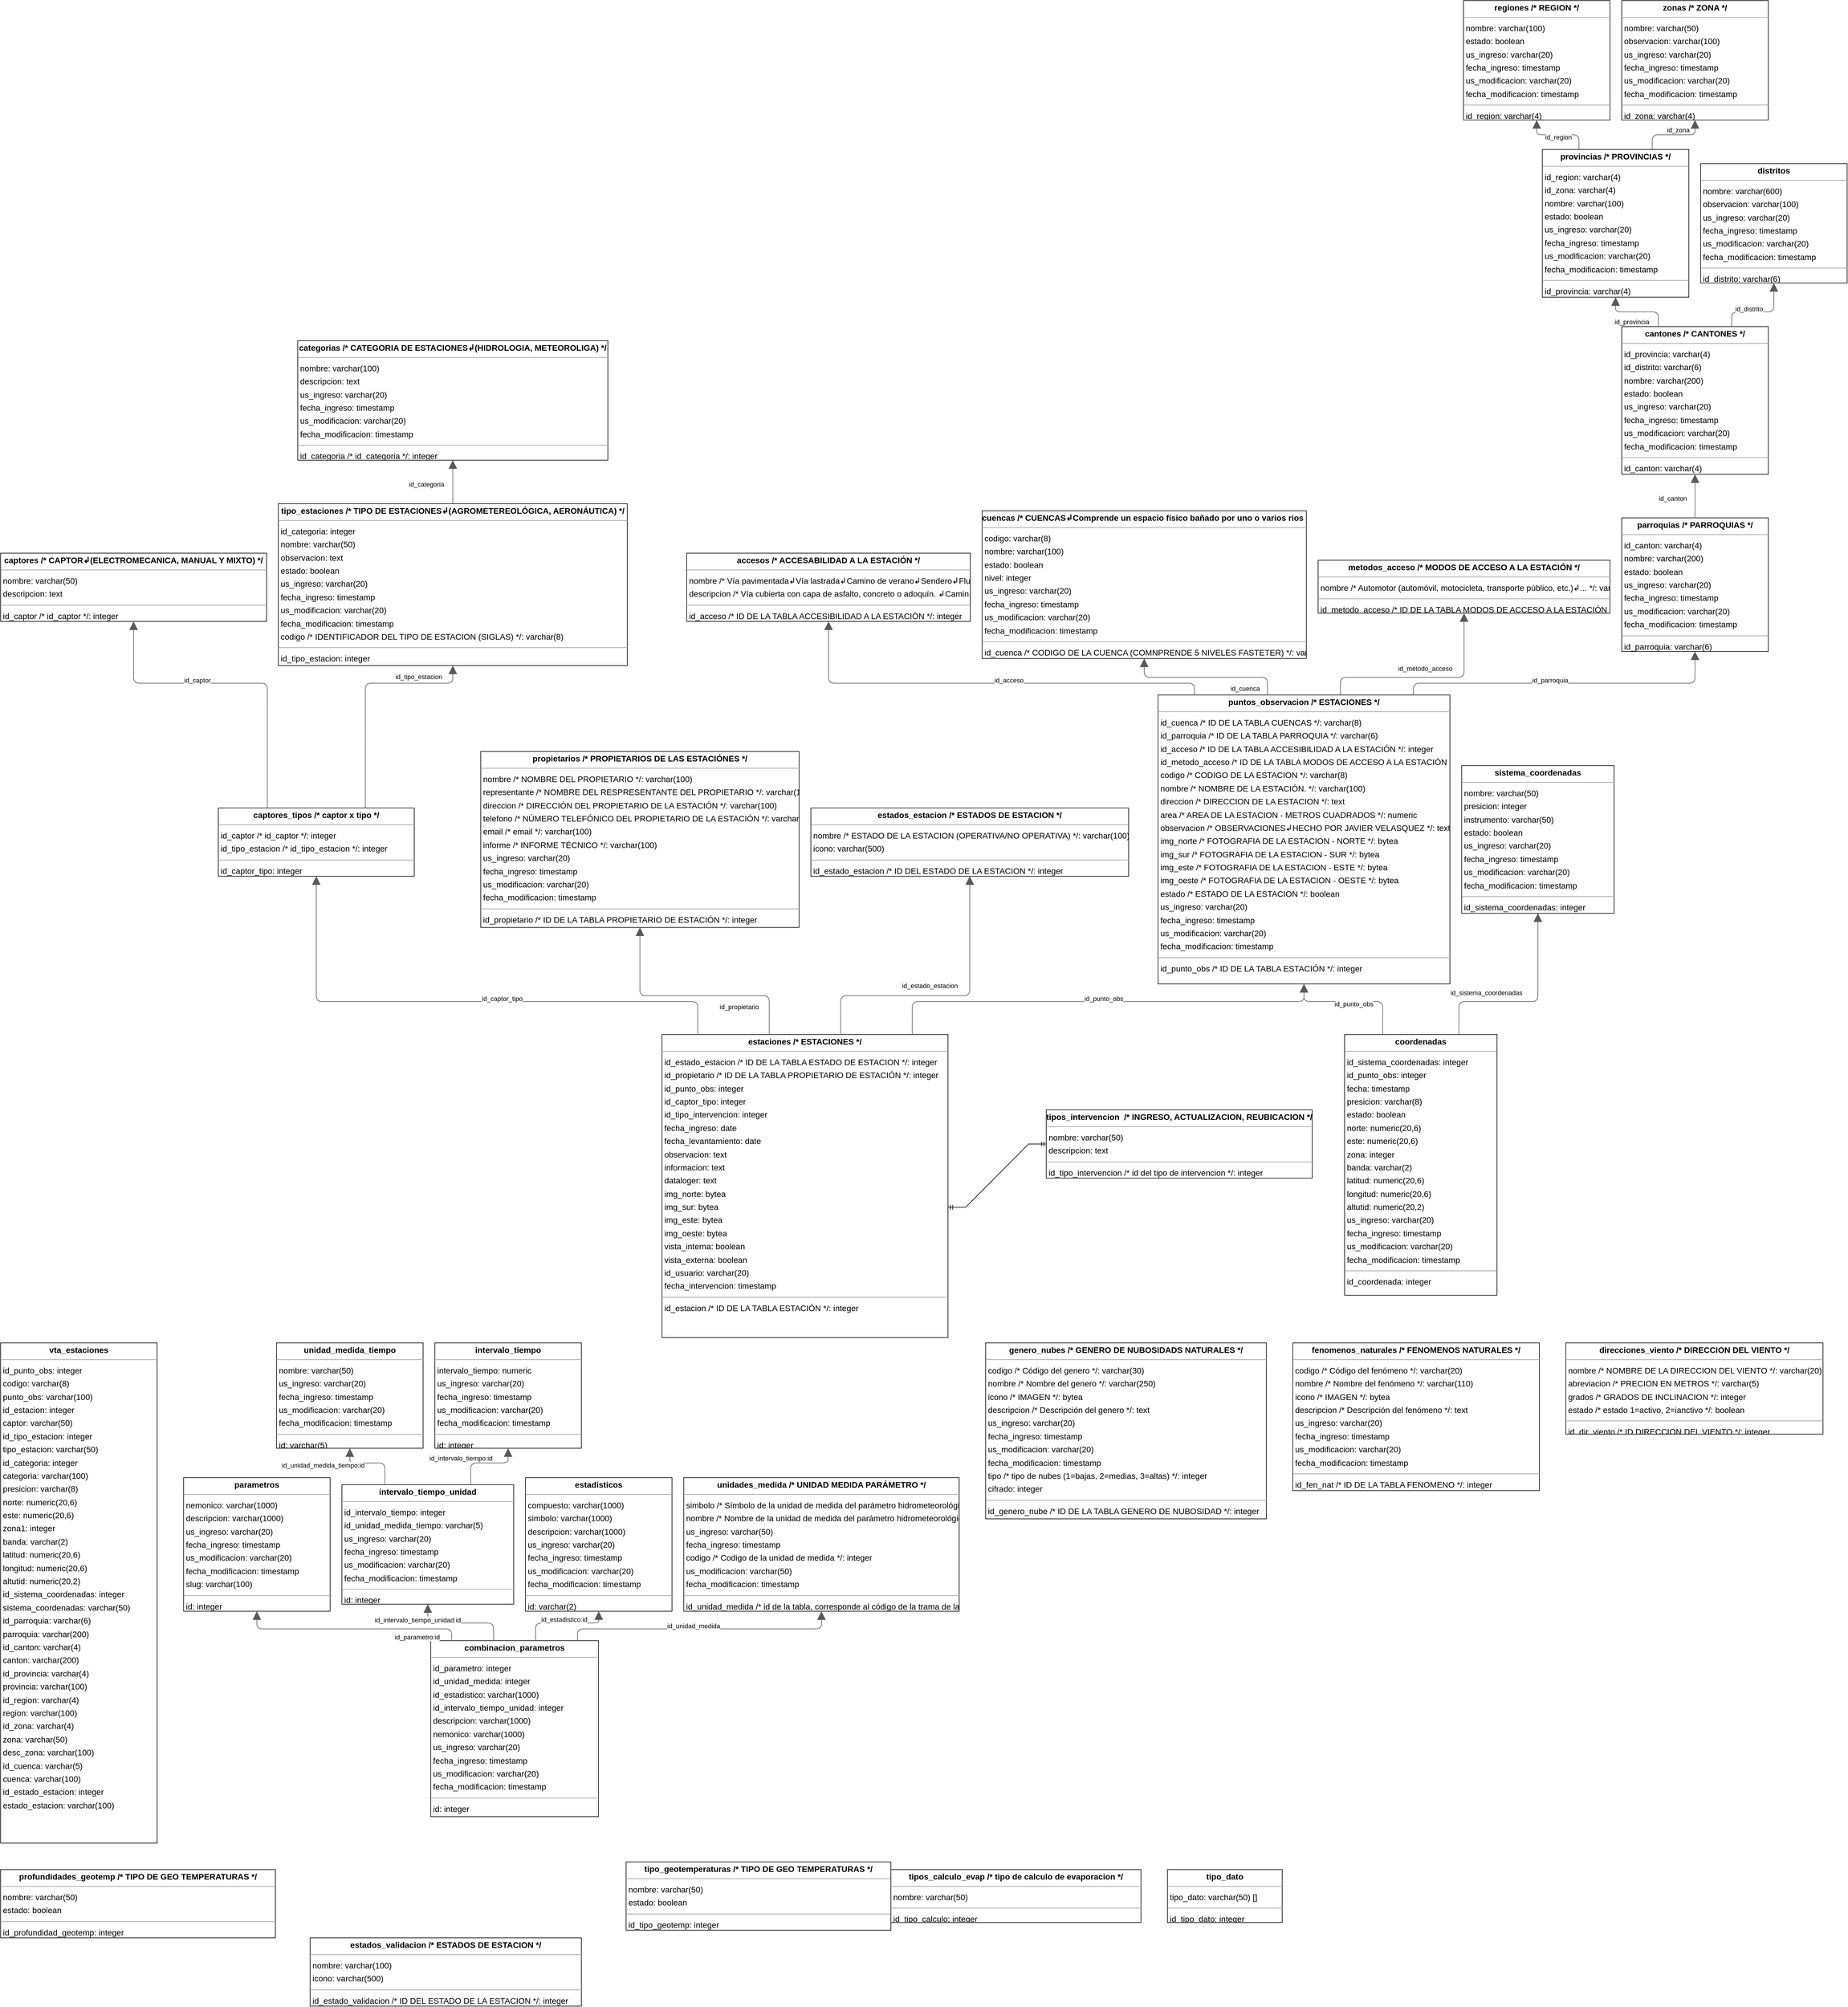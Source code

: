 <mxfile version="20.0.4" type="github">
  <diagram id="1TgqSIU560a6drtrYgLI" name="Page-1">
    <mxGraphModel dx="1953" dy="1746" grid="1" gridSize="10" guides="1" tooltips="1" connect="1" arrows="1" fold="1" page="0" pageScale="1" pageWidth="827" pageHeight="1169" background="none" math="0" shadow="0">
      <root>
        <mxCell id="0" />
        <mxCell id="1" parent="0" />
        <mxCell id="node34" value="&lt;p style=&quot;margin:0px;margin-top:4px;text-align:center;&quot;&gt;&lt;b&gt;accesos  /* ACCESABILIDAD A LA ESTACIÓN */&lt;/b&gt;&lt;/p&gt;&lt;hr size=&quot;1&quot;/&gt;&lt;p style=&quot;margin:0 0 0 4px;line-height:1.6;&quot;&gt; nombre  /* Vía pavimentada↲Vía lastrada↲Camino de verano↲Sendero↲Fluvial... */: varchar(100)&lt;br/&gt; descripcion  /* Vía cubierta con capa de asfalto, concreto o adoquín.  ↲Camin... */: varchar(500)&lt;/p&gt;&lt;hr size=&quot;1&quot;/&gt;&lt;p style=&quot;margin:0 0 0 4px;line-height:1.6;&quot;&gt; id_acceso  /* ID DE LA TABLA ACCESIBILIDAD A LA ESTACIÓN */: integer&lt;/p&gt;" style="verticalAlign=top;align=left;overflow=fill;fontSize=14;fontFamily=Helvetica;html=1;rounded=0;shadow=0;comic=0;labelBackgroundColor=none;strokeWidth=1;" parent="1" vertex="1">
          <mxGeometry x="869" y="514" width="482" height="116" as="geometry" />
        </mxCell>
        <mxCell id="node31" value="&lt;p style=&quot;margin:0px;margin-top:4px;text-align:center;&quot;&gt;&lt;b&gt;cantones  /* CANTONES */&lt;/b&gt;&lt;/p&gt;&lt;hr size=&quot;1&quot;/&gt;&lt;p style=&quot;margin:0 0 0 4px;line-height:1.6;&quot;&gt; id_provincia: varchar(4)&lt;br/&gt; id_distrito: varchar(6)&lt;br/&gt; nombre: varchar(200)&lt;br/&gt; estado: boolean&lt;br/&gt; us_ingreso: varchar(20)&lt;br/&gt; fecha_ingreso: timestamp&lt;br/&gt; us_modificacion: varchar(20)&lt;br/&gt; fecha_modificacion: timestamp&lt;/p&gt;&lt;hr size=&quot;1&quot;/&gt;&lt;p style=&quot;margin:0 0 0 4px;line-height:1.6;&quot;&gt; id_canton: varchar(4)&lt;/p&gt;" style="verticalAlign=top;align=left;overflow=fill;fontSize=14;fontFamily=Helvetica;html=1;rounded=0;shadow=0;comic=0;labelBackgroundColor=none;strokeWidth=1;" parent="1" vertex="1">
          <mxGeometry x="2458" y="129" width="249" height="251" as="geometry" />
        </mxCell>
        <mxCell id="node2" value="&lt;p style=&quot;margin:0px;margin-top:4px;text-align:center;&quot;&gt;&lt;b&gt;captores  /* CAPTOR↲(ELECTROMECANICA, MANUAL Y MIXTO) */&lt;/b&gt;&lt;/p&gt;&lt;hr size=&quot;1&quot;/&gt;&lt;p style=&quot;margin:0 0 0 4px;line-height:1.6;&quot;&gt; nombre: varchar(50)&lt;br/&gt; descripcion: text&lt;/p&gt;&lt;hr size=&quot;1&quot;/&gt;&lt;p style=&quot;margin:0 0 0 4px;line-height:1.6;&quot;&gt; id_captor  /* id_captor */: integer&lt;/p&gt;" style="verticalAlign=top;align=left;overflow=fill;fontSize=14;fontFamily=Helvetica;html=1;rounded=0;shadow=0;comic=0;labelBackgroundColor=none;strokeWidth=1;" parent="1" vertex="1">
          <mxGeometry x="-297" y="514" width="452" height="116" as="geometry" />
        </mxCell>
        <mxCell id="node12" value="&lt;p style=&quot;margin:0px;margin-top:4px;text-align:center;&quot;&gt;&lt;b&gt;captores_tipos  /* captor x tipo */&lt;/b&gt;&lt;/p&gt;&lt;hr size=&quot;1&quot;/&gt;&lt;p style=&quot;margin:0 0 0 4px;line-height:1.6;&quot;&gt; id_captor  /* id_captor */: integer&lt;br/&gt; id_tipo_estacion  /* id_tipo_estacion */: integer&lt;/p&gt;&lt;hr size=&quot;1&quot;/&gt;&lt;p style=&quot;margin:0 0 0 4px;line-height:1.6;&quot;&gt; id_captor_tipo: integer&lt;/p&gt;" style="verticalAlign=top;align=left;overflow=fill;fontSize=14;fontFamily=Helvetica;html=1;rounded=0;shadow=0;comic=0;labelBackgroundColor=none;strokeWidth=1;" parent="1" vertex="1">
          <mxGeometry x="73" y="947" width="333" height="116" as="geometry" />
        </mxCell>
        <mxCell id="node9" value="&lt;p style=&quot;margin:0px;margin-top:4px;text-align:center;&quot;&gt;&lt;b&gt;categorias  /* CATEGORIA DE ESTACIONES↲(HIDROLOGIA, METEOROLIGA) */&lt;/b&gt;&lt;/p&gt;&lt;hr size=&quot;1&quot;/&gt;&lt;p style=&quot;margin:0 0 0 4px;line-height:1.6;&quot;&gt; nombre: varchar(100)&lt;br/&gt; descripcion: text&lt;br/&gt; us_ingreso: varchar(20)&lt;br/&gt; fecha_ingreso: timestamp&lt;br/&gt; us_modificacion: varchar(20)&lt;br/&gt; fecha_modificacion: timestamp&lt;/p&gt;&lt;hr size=&quot;1&quot;/&gt;&lt;p style=&quot;margin:0 0 0 4px;line-height:1.6;&quot;&gt; id_categoria  /* id_categoria */: integer&lt;/p&gt;" style="verticalAlign=top;align=left;overflow=fill;fontSize=14;fontFamily=Helvetica;html=1;rounded=0;shadow=0;comic=0;labelBackgroundColor=none;strokeWidth=1;" parent="1" vertex="1">
          <mxGeometry x="208" y="153" width="527" height="203" as="geometry" />
        </mxCell>
        <mxCell id="node6" value="&lt;p style=&quot;margin:0px;margin-top:4px;text-align:center;&quot;&gt;&lt;b&gt;combinacion_parametros&lt;/b&gt;&lt;/p&gt;&lt;hr size=&quot;1&quot;/&gt;&lt;p style=&quot;margin:0 0 0 4px;line-height:1.6;&quot;&gt; id_parametro: integer&lt;br/&gt; id_unidad_medida: integer&lt;br/&gt; id_estadistico: varchar(1000)&lt;br/&gt; id_intervalo_tiempo_unidad: integer&lt;br/&gt; descripcion: varchar(1000)&lt;br/&gt; nemonico: varchar(1000)&lt;br/&gt; us_ingreso: varchar(20)&lt;br/&gt; fecha_ingreso: timestamp&lt;br/&gt; us_modificacion: varchar(20)&lt;br/&gt; fecha_modificacion: timestamp&lt;/p&gt;&lt;hr size=&quot;1&quot;/&gt;&lt;p style=&quot;margin:0 0 0 4px;line-height:1.6;&quot;&gt; id: integer&lt;/p&gt;" style="verticalAlign=top;align=left;overflow=fill;fontSize=14;fontFamily=Helvetica;html=1;rounded=0;shadow=0;comic=0;labelBackgroundColor=none;strokeWidth=1;" parent="1" vertex="1">
          <mxGeometry x="434" y="2362" width="285" height="299" as="geometry" />
        </mxCell>
        <mxCell id="node23" value="&lt;p style=&quot;margin:0px;margin-top:4px;text-align:center;&quot;&gt;&lt;b&gt;coordenadas&lt;/b&gt;&lt;/p&gt;&lt;hr size=&quot;1&quot;/&gt;&lt;p style=&quot;margin:0 0 0 4px;line-height:1.6;&quot;&gt; id_sistema_coordenadas: integer&lt;br/&gt; id_punto_obs: integer&lt;br/&gt; fecha: timestamp&lt;br/&gt; presicion: varchar(8)&lt;br/&gt; estado: boolean&lt;br/&gt; norte: numeric(20,6)&lt;br/&gt; este: numeric(20,6)&lt;br/&gt; zona: integer&lt;br/&gt; banda: varchar(2)&lt;br/&gt; latitud: numeric(20,6)&lt;br/&gt; longitud: numeric(20,6)&lt;br/&gt; altutid: numeric(20,2)&lt;br/&gt; us_ingreso: varchar(20)&lt;br/&gt; fecha_ingreso: timestamp&lt;br/&gt; us_modificacion: varchar(20)&lt;br/&gt; fecha_modificacion: timestamp&lt;/p&gt;&lt;hr size=&quot;1&quot;/&gt;&lt;p style=&quot;margin:0 0 0 4px;line-height:1.6;&quot;&gt; id_coordenada: integer&lt;/p&gt;" style="verticalAlign=top;align=left;overflow=fill;fontSize=14;fontFamily=Helvetica;html=1;rounded=0;shadow=0;comic=0;labelBackgroundColor=none;strokeWidth=1;" parent="1" vertex="1">
          <mxGeometry x="1987" y="1332" width="259" height="443" as="geometry" />
        </mxCell>
        <mxCell id="node11" value="&lt;p style=&quot;margin:0px;margin-top:4px;text-align:center;&quot;&gt;&lt;b&gt;cuencas  /* CUENCAS↲Comprende un espacio físico bañado por uno o varios rios */&lt;/b&gt;&lt;/p&gt;&lt;hr size=&quot;1&quot;/&gt;&lt;p style=&quot;margin:0 0 0 4px;line-height:1.6;&quot;&gt; codigo: varchar(8)&lt;br/&gt; nombre: varchar(100)&lt;br/&gt; estado: boolean&lt;br/&gt; nivel: integer&lt;br/&gt; us_ingreso: varchar(20)&lt;br/&gt; fecha_ingreso: timestamp&lt;br/&gt; us_modificacion: varchar(20)&lt;br/&gt; fecha_modificacion: timestamp&lt;/p&gt;&lt;hr size=&quot;1&quot;/&gt;&lt;p style=&quot;margin:0 0 0 4px;line-height:1.6;&quot;&gt; id_cuenca  /* CODIGO DE LA CUENCA (COMNPRENDE 5 NIVELES FASTETER) */: varchar(5)&lt;/p&gt;" style="verticalAlign=top;align=left;overflow=fill;fontSize=14;fontFamily=Helvetica;html=1;rounded=0;shadow=0;comic=0;labelBackgroundColor=none;strokeWidth=1;" parent="1" vertex="1">
          <mxGeometry x="1371" y="442" width="551" height="251" as="geometry" />
        </mxCell>
        <mxCell id="node7" value="&lt;p style=&quot;margin:0px;margin-top:4px;text-align:center;&quot;&gt;&lt;b&gt;direcciones_viento  /* DIRECCION DEL VIENTO */&lt;/b&gt;&lt;/p&gt;&lt;hr size=&quot;1&quot;/&gt;&lt;p style=&quot;margin:0 0 0 4px;line-height:1.6;&quot;&gt; nombre  /* NOMBRE DE LA DIRECCION DEL VIENTO */: varchar(20)&lt;br/&gt; abreviacion  /* PRECION EN METROS */: varchar(5)&lt;br/&gt; grados  /* GRADOS DE INCLINACION */: integer&lt;br/&gt; estado  /* estado 1=activo, 2=ianctivo */: boolean&lt;/p&gt;&lt;hr size=&quot;1&quot;/&gt;&lt;p style=&quot;margin:0 0 0 4px;line-height:1.6;&quot;&gt; id_dir_viento  /* ID DIRECCION DEL VIENTO */: integer&lt;/p&gt;" style="verticalAlign=top;align=left;overflow=fill;fontSize=14;fontFamily=Helvetica;html=1;rounded=0;shadow=0;comic=0;labelBackgroundColor=none;strokeWidth=1;" parent="1" vertex="1">
          <mxGeometry x="2363" y="1856" width="437" height="155" as="geometry" />
        </mxCell>
        <mxCell id="node16" value="&lt;p style=&quot;margin:0px;margin-top:4px;text-align:center;&quot;&gt;&lt;b&gt;distritos&lt;/b&gt;&lt;/p&gt;&lt;hr size=&quot;1&quot;/&gt;&lt;p style=&quot;margin:0 0 0 4px;line-height:1.6;&quot;&gt; nombre: varchar(600)&lt;br/&gt; observacion: varchar(100)&lt;br/&gt; us_ingreso: varchar(20)&lt;br/&gt; fecha_ingreso: timestamp&lt;br/&gt; us_modificacion: varchar(20)&lt;br/&gt; fecha_modificacion: timestamp&lt;/p&gt;&lt;hr size=&quot;1&quot;/&gt;&lt;p style=&quot;margin:0 0 0 4px;line-height:1.6;&quot;&gt; id_distrito: varchar(6)&lt;/p&gt;" style="verticalAlign=top;align=left;overflow=fill;fontSize=14;fontFamily=Helvetica;html=1;rounded=0;shadow=0;comic=0;labelBackgroundColor=none;strokeWidth=1;" parent="1" vertex="1">
          <mxGeometry x="2592" y="-148" width="249" height="203" as="geometry" />
        </mxCell>
        <mxCell id="node5" value="&lt;p style=&quot;margin:0px;margin-top:4px;text-align:center;&quot;&gt;&lt;b&gt;estaciones  /* ESTACIONES */&lt;/b&gt;&lt;/p&gt;&lt;hr size=&quot;1&quot;&gt;&lt;p style=&quot;margin:0 0 0 4px;line-height:1.6;&quot;&gt; id_estado_estacion  /* ID DE LA TABLA ESTADO DE ESTACION */: integer&lt;br&gt; id_propietario  /* ID DE LA TABLA PROPIETARIO DE ESTACIÓN */: integer&lt;br&gt; id_punto_obs: integer&lt;br&gt; id_captor_tipo: integer&lt;/p&gt;&lt;p style=&quot;margin:0 0 0 4px;line-height:1.6;&quot;&gt;id_tipo_intervencion: integer&lt;br&gt; fecha_ingreso: date&lt;br&gt; fecha_levantamiento: date&lt;br&gt; observacion: text&lt;br&gt; informacion: text&lt;br&gt; dataloger: text&lt;br&gt; img_norte: bytea&lt;br&gt; img_sur: bytea&lt;br&gt; img_este: bytea&lt;br&gt; img_oeste: bytea&lt;br&gt; vista_interna: boolean&lt;br&gt; vista_externa: boolean&lt;br&gt; id_usuario: varchar(20)&lt;br&gt; fecha_intervencion: timestamp&lt;br&gt;&lt;/p&gt;&lt;hr size=&quot;1&quot;&gt;&lt;p style=&quot;margin:0 0 0 4px;line-height:1.6;&quot;&gt; id_estacion  /* ID DE LA TABLA ESTACIÓN */: integer&lt;/p&gt;" style="verticalAlign=top;align=left;overflow=fill;fontSize=14;fontFamily=Helvetica;html=1;rounded=0;shadow=0;comic=0;labelBackgroundColor=none;strokeWidth=1;" parent="1" vertex="1">
          <mxGeometry x="827" y="1332" width="486" height="515" as="geometry" />
        </mxCell>
        <mxCell id="node22" value="&lt;p style=&quot;margin:0px;margin-top:4px;text-align:center;&quot;&gt;&lt;b&gt;estadisticos&lt;/b&gt;&lt;/p&gt;&lt;hr size=&quot;1&quot;/&gt;&lt;p style=&quot;margin:0 0 0 4px;line-height:1.6;&quot;&gt; compuesto: varchar(1000)&lt;br/&gt; simbolo: varchar(1000)&lt;br/&gt; descripcion: varchar(1000)&lt;br/&gt; us_ingreso: varchar(20)&lt;br/&gt; fecha_ingreso: timestamp&lt;br/&gt; us_modificacion: varchar(20)&lt;br/&gt; fecha_modificacion: timestamp&lt;/p&gt;&lt;hr size=&quot;1&quot;/&gt;&lt;p style=&quot;margin:0 0 0 4px;line-height:1.6;&quot;&gt; id: varchar(2)&lt;/p&gt;" style="verticalAlign=top;align=left;overflow=fill;fontSize=14;fontFamily=Helvetica;html=1;rounded=0;shadow=0;comic=0;labelBackgroundColor=none;strokeWidth=1;" parent="1" vertex="1">
          <mxGeometry x="595" y="2085" width="249" height="227" as="geometry" />
        </mxCell>
        <mxCell id="node19" value="&lt;p style=&quot;margin:0px;margin-top:4px;text-align:center;&quot;&gt;&lt;b&gt;estados_estacion  /* ESTADOS DE ESTACION */&lt;/b&gt;&lt;/p&gt;&lt;hr size=&quot;1&quot;/&gt;&lt;p style=&quot;margin:0 0 0 4px;line-height:1.6;&quot;&gt; nombre  /* ESTADO DE LA ESTACION (OPERATIVA/NO OPERATIVA) */: varchar(100)&lt;br/&gt; icono: varchar(500)&lt;/p&gt;&lt;hr size=&quot;1&quot;/&gt;&lt;p style=&quot;margin:0 0 0 4px;line-height:1.6;&quot;&gt; id_estado_estacion  /* ID DEL ESTADO DE LA ESTACION */: integer&lt;/p&gt;" style="verticalAlign=top;align=left;overflow=fill;fontSize=14;fontFamily=Helvetica;html=1;rounded=0;shadow=0;comic=0;labelBackgroundColor=none;strokeWidth=1;" parent="1" vertex="1">
          <mxGeometry x="1080" y="947" width="540" height="116" as="geometry" />
        </mxCell>
        <mxCell id="node8" value="&lt;p style=&quot;margin:0px;margin-top:4px;text-align:center;&quot;&gt;&lt;b&gt;estados_validacion  /* ESTADOS DE ESTACION */&lt;/b&gt;&lt;/p&gt;&lt;hr size=&quot;1&quot;/&gt;&lt;p style=&quot;margin:0 0 0 4px;line-height:1.6;&quot;&gt; nombre: varchar(100)&lt;br/&gt; icono: varchar(500)&lt;/p&gt;&lt;hr size=&quot;1&quot;/&gt;&lt;p style=&quot;margin:0 0 0 4px;line-height:1.6;&quot;&gt; id_estado_validacion  /* ID DEL ESTADO DE LA ESTACION */: integer&lt;/p&gt;" style="verticalAlign=top;align=left;overflow=fill;fontSize=14;fontFamily=Helvetica;html=1;rounded=0;shadow=0;comic=0;labelBackgroundColor=none;strokeWidth=1;" parent="1" vertex="1">
          <mxGeometry x="229" y="2867" width="461" height="116" as="geometry" />
        </mxCell>
        <mxCell id="node29" value="&lt;p style=&quot;margin:0px;margin-top:4px;text-align:center;&quot;&gt;&lt;b&gt;fenomenos_naturales  /* FENOMENOS NATURALES */&lt;/b&gt;&lt;/p&gt;&lt;hr size=&quot;1&quot;/&gt;&lt;p style=&quot;margin:0 0 0 4px;line-height:1.6;&quot;&gt; codigo  /* Código del fenómeno */: varchar(20)&lt;br/&gt; nombre  /* Nombre del fenómeno */: varchar(110)&lt;br/&gt; icono  /* IMAGEN */: bytea&lt;br/&gt; descripcion  /* Descripción del fenómeno */: text&lt;br/&gt; us_ingreso: varchar(20)&lt;br/&gt; fecha_ingreso: timestamp&lt;br/&gt; us_modificacion: varchar(20)&lt;br/&gt; fecha_modificacion: timestamp&lt;/p&gt;&lt;hr size=&quot;1&quot;/&gt;&lt;p style=&quot;margin:0 0 0 4px;line-height:1.6;&quot;&gt; id_fen_nat  /* ID DE LA TABLA FENOMENO */: integer&lt;/p&gt;" style="verticalAlign=top;align=left;overflow=fill;fontSize=14;fontFamily=Helvetica;html=1;rounded=0;shadow=0;comic=0;labelBackgroundColor=none;strokeWidth=1;" parent="1" vertex="1">
          <mxGeometry x="1899" y="1856" width="419" height="251" as="geometry" />
        </mxCell>
        <mxCell id="node17" value="&lt;p style=&quot;margin:0px;margin-top:4px;text-align:center;&quot;&gt;&lt;b&gt;genero_nubes  /* GENERO DE NUBOSIDADS NATURALES */&lt;/b&gt;&lt;/p&gt;&lt;hr size=&quot;1&quot;/&gt;&lt;p style=&quot;margin:0 0 0 4px;line-height:1.6;&quot;&gt; codigo  /* Código del genero */: varchar(30)&lt;br/&gt; nombre  /* Nombre del genero */: varchar(250)&lt;br/&gt; icono  /* IMAGEN */: bytea&lt;br/&gt; descripcion  /* Descripción del genero */: text&lt;br/&gt; us_ingreso: varchar(20)&lt;br/&gt; fecha_ingreso: timestamp&lt;br/&gt; us_modificacion: varchar(20)&lt;br/&gt; fecha_modificacion: timestamp&lt;br/&gt; tipo  /* tipo de nubes (1=bajas, 2=medias, 3=altas) */: integer&lt;br/&gt; cifrado: integer&lt;/p&gt;&lt;hr size=&quot;1&quot;/&gt;&lt;p style=&quot;margin:0 0 0 4px;line-height:1.6;&quot;&gt; id_genero_nube  /* ID DE LA TABLA GENERO DE NUBOSIDAD */: integer&lt;/p&gt;" style="verticalAlign=top;align=left;overflow=fill;fontSize=14;fontFamily=Helvetica;html=1;rounded=0;shadow=0;comic=0;labelBackgroundColor=none;strokeWidth=1;" parent="1" vertex="1">
          <mxGeometry x="1377" y="1856" width="477" height="299" as="geometry" />
        </mxCell>
        <mxCell id="node13" value="&lt;p style=&quot;margin:0px;margin-top:4px;text-align:center;&quot;&gt;&lt;b&gt;intervalo_tiempo&lt;/b&gt;&lt;/p&gt;&lt;hr size=&quot;1&quot;/&gt;&lt;p style=&quot;margin:0 0 0 4px;line-height:1.6;&quot;&gt; intervalo_tiempo: numeric&lt;br/&gt; us_ingreso: varchar(20)&lt;br/&gt; fecha_ingreso: timestamp&lt;br/&gt; us_modificacion: varchar(20)&lt;br/&gt; fecha_modificacion: timestamp&lt;/p&gt;&lt;hr size=&quot;1&quot;/&gt;&lt;p style=&quot;margin:0 0 0 4px;line-height:1.6;&quot;&gt; id: integer&lt;/p&gt;" style="verticalAlign=top;align=left;overflow=fill;fontSize=14;fontFamily=Helvetica;html=1;rounded=0;shadow=0;comic=0;labelBackgroundColor=none;strokeWidth=1;" parent="1" vertex="1">
          <mxGeometry x="441" y="1856" width="249" height="179" as="geometry" />
        </mxCell>
        <mxCell id="node18" value="&lt;p style=&quot;margin:0px;margin-top:4px;text-align:center;&quot;&gt;&lt;b&gt;intervalo_tiempo_unidad&lt;/b&gt;&lt;/p&gt;&lt;hr size=&quot;1&quot;/&gt;&lt;p style=&quot;margin:0 0 0 4px;line-height:1.6;&quot;&gt; id_intervalo_tiempo: integer&lt;br/&gt; id_unidad_medida_tiempo: varchar(5)&lt;br/&gt; us_ingreso: varchar(20)&lt;br/&gt; fecha_ingreso: timestamp&lt;br/&gt; us_modificacion: varchar(20)&lt;br/&gt; fecha_modificacion: timestamp&lt;/p&gt;&lt;hr size=&quot;1&quot;/&gt;&lt;p style=&quot;margin:0 0 0 4px;line-height:1.6;&quot;&gt; id: integer&lt;/p&gt;" style="verticalAlign=top;align=left;overflow=fill;fontSize=14;fontFamily=Helvetica;html=1;rounded=0;shadow=0;comic=0;labelBackgroundColor=none;strokeWidth=1;" parent="1" vertex="1">
          <mxGeometry x="283" y="2097" width="292" height="203" as="geometry" />
        </mxCell>
        <mxCell id="node10" value="&lt;p style=&quot;margin:0px;margin-top:4px;text-align:center;&quot;&gt;&lt;b&gt;metodos_acceso  /* MODOS DE ACCESO A LA ESTACIÓN */&lt;/b&gt;&lt;/p&gt;&lt;hr size=&quot;1&quot;/&gt;&lt;p style=&quot;margin:0 0 0 4px;line-height:1.6;&quot;&gt; nombre  /* Automotor (automóvil, motocicleta, transporte público, etc.)↲... */: varchar(500)&lt;/p&gt;&lt;hr size=&quot;1&quot;/&gt;&lt;p style=&quot;margin:0 0 0 4px;line-height:1.6;&quot;&gt; id_metodo_acceso  /* ID DE LA TABLA MODOS DE ACCESO A LA ESTACIÓN */: integer&lt;/p&gt;" style="verticalAlign=top;align=left;overflow=fill;fontSize=14;fontFamily=Helvetica;html=1;rounded=0;shadow=0;comic=0;labelBackgroundColor=none;strokeWidth=1;" parent="1" vertex="1">
          <mxGeometry x="1942" y="526" width="496" height="90" as="geometry" />
        </mxCell>
        <mxCell id="node4" value="&lt;p style=&quot;margin:0px;margin-top:4px;text-align:center;&quot;&gt;&lt;b&gt;parametros&lt;/b&gt;&lt;/p&gt;&lt;hr size=&quot;1&quot;/&gt;&lt;p style=&quot;margin:0 0 0 4px;line-height:1.6;&quot;&gt; nemonico: varchar(1000)&lt;br/&gt; descripcion: varchar(1000)&lt;br/&gt; us_ingreso: varchar(20)&lt;br/&gt; fecha_ingreso: timestamp&lt;br/&gt; us_modificacion: varchar(20)&lt;br/&gt; fecha_modificacion: timestamp&lt;br/&gt; slug: varchar(100)&lt;/p&gt;&lt;hr size=&quot;1&quot;/&gt;&lt;p style=&quot;margin:0 0 0 4px;line-height:1.6;&quot;&gt; id: integer&lt;/p&gt;" style="verticalAlign=top;align=left;overflow=fill;fontSize=14;fontFamily=Helvetica;html=1;rounded=0;shadow=0;comic=0;labelBackgroundColor=none;strokeWidth=1;" parent="1" vertex="1">
          <mxGeometry x="14" y="2085" width="249" height="227" as="geometry" />
        </mxCell>
        <mxCell id="node32" value="&lt;p style=&quot;margin:0px;margin-top:4px;text-align:center;&quot;&gt;&lt;b&gt;parroquias  /* PARROQUIAS */&lt;/b&gt;&lt;/p&gt;&lt;hr size=&quot;1&quot;/&gt;&lt;p style=&quot;margin:0 0 0 4px;line-height:1.6;&quot;&gt; id_canton: varchar(4)&lt;br/&gt; nombre: varchar(200)&lt;br/&gt; estado: boolean&lt;br/&gt; us_ingreso: varchar(20)&lt;br/&gt; fecha_ingreso: timestamp&lt;br/&gt; us_modificacion: varchar(20)&lt;br/&gt; fecha_modificacion: timestamp&lt;/p&gt;&lt;hr size=&quot;1&quot;/&gt;&lt;p style=&quot;margin:0 0 0 4px;line-height:1.6;&quot;&gt; id_parroquia: varchar(6)&lt;/p&gt;" style="verticalAlign=top;align=left;overflow=fill;fontSize=14;fontFamily=Helvetica;html=1;rounded=0;shadow=0;comic=0;labelBackgroundColor=none;strokeWidth=1;" parent="1" vertex="1">
          <mxGeometry x="2458" y="454" width="249" height="227" as="geometry" />
        </mxCell>
        <mxCell id="node30" value="&lt;p style=&quot;margin:0px;margin-top:4px;text-align:center;&quot;&gt;&lt;b&gt;profundidades_geotemp  /* TIPO DE GEO TEMPERATURAS */&lt;/b&gt;&lt;/p&gt;&lt;hr size=&quot;1&quot;/&gt;&lt;p style=&quot;margin:0 0 0 4px;line-height:1.6;&quot;&gt; nombre: varchar(50)&lt;br/&gt; estado: boolean&lt;/p&gt;&lt;hr size=&quot;1&quot;/&gt;&lt;p style=&quot;margin:0 0 0 4px;line-height:1.6;&quot;&gt; id_profundidad_geotemp: integer&lt;/p&gt;" style="verticalAlign=top;align=left;overflow=fill;fontSize=14;fontFamily=Helvetica;html=1;rounded=0;shadow=0;comic=0;labelBackgroundColor=none;strokeWidth=1;" parent="1" vertex="1">
          <mxGeometry x="-297" y="2751" width="467" height="116" as="geometry" />
        </mxCell>
        <mxCell id="node28" value="&lt;p style=&quot;margin:0px;margin-top:4px;text-align:center;&quot;&gt;&lt;b&gt;propietarios  /* PROPIETARIOS DE LAS ESTACIÓNES */&lt;/b&gt;&lt;/p&gt;&lt;hr size=&quot;1&quot;/&gt;&lt;p style=&quot;margin:0 0 0 4px;line-height:1.6;&quot;&gt; nombre  /* NOMBRE DEL PROPIETARIO */: varchar(100)&lt;br/&gt; representante  /* NOMBRE DEL RESPRESENTANTE DEL PROPIETARIO */: varchar(100)&lt;br/&gt; direccion  /* DIRECCIÓN DEL PROPIETARIO DE LA ESTACIÓN */: varchar(100)&lt;br/&gt; telefono  /* NÚMERO TELEFÓNICO DEL PROPIETARIO DE LA ESTACIÓN */: varchar(100)&lt;br/&gt; email  /* email */: varchar(100)&lt;br/&gt; informe  /* INFORME TÉCNICO */: varchar(100)&lt;br/&gt; us_ingreso: varchar(20)&lt;br/&gt; fecha_ingreso: timestamp&lt;br/&gt; us_modificacion: varchar(20)&lt;br/&gt; fecha_modificacion: timestamp&lt;/p&gt;&lt;hr size=&quot;1&quot;/&gt;&lt;p style=&quot;margin:0 0 0 4px;line-height:1.6;&quot;&gt; id_propietario  /* ID DE LA TABLA PROPIETARIO DE ESTACIÓN */: integer&lt;/p&gt;" style="verticalAlign=top;align=left;overflow=fill;fontSize=14;fontFamily=Helvetica;html=1;rounded=0;shadow=0;comic=0;labelBackgroundColor=none;strokeWidth=1;" parent="1" vertex="1">
          <mxGeometry x="519" y="851" width="541" height="299" as="geometry" />
        </mxCell>
        <mxCell id="node15" value="&lt;p style=&quot;margin:0px;margin-top:4px;text-align:center;&quot;&gt;&lt;b&gt;provincias  /* PROVINCIAS */&lt;/b&gt;&lt;/p&gt;&lt;hr size=&quot;1&quot;/&gt;&lt;p style=&quot;margin:0 0 0 4px;line-height:1.6;&quot;&gt; id_region: varchar(4)&lt;br/&gt; id_zona: varchar(4)&lt;br/&gt; nombre: varchar(100)&lt;br/&gt; estado: boolean&lt;br/&gt; us_ingreso: varchar(20)&lt;br/&gt; fecha_ingreso: timestamp&lt;br/&gt; us_modificacion: varchar(20)&lt;br/&gt; fecha_modificacion: timestamp&lt;/p&gt;&lt;hr size=&quot;1&quot;/&gt;&lt;p style=&quot;margin:0 0 0 4px;line-height:1.6;&quot;&gt; id_provincia: varchar(4)&lt;/p&gt;" style="verticalAlign=top;align=left;overflow=fill;fontSize=14;fontFamily=Helvetica;html=1;rounded=0;shadow=0;comic=0;labelBackgroundColor=none;strokeWidth=1;" parent="1" vertex="1">
          <mxGeometry x="2323" y="-172" width="249" height="251" as="geometry" />
        </mxCell>
        <mxCell id="node25" value="&lt;p style=&quot;margin:0px;margin-top:4px;text-align:center;&quot;&gt;&lt;b&gt;puntos_observacion  /* ESTACIONES */&lt;/b&gt;&lt;/p&gt;&lt;hr size=&quot;1&quot;/&gt;&lt;p style=&quot;margin:0 0 0 4px;line-height:1.6;&quot;&gt; id_cuenca  /* ID DE LA TABLA CUENCAS */: varchar(8)&lt;br/&gt; id_parroquia  /* ID DE LA TABLA PARROQUIA */: varchar(6)&lt;br/&gt; id_acceso  /* ID DE LA TABLA ACCESIBILIDAD A LA ESTACIÓN */: integer&lt;br/&gt; id_metodo_acceso  /* ID DE LA TABLA MODOS DE ACCESO A LA ESTACIÓN */: integer&lt;br/&gt; codigo  /* CODIGO DE LA ESTACION */: varchar(8)&lt;br/&gt; nombre  /* NOMBRE DE LA ESTACIÓN. */: varchar(100)&lt;br/&gt; direccion  /* DIRECCION DE LA ESTACION */: text&lt;br/&gt; area  /* AREA DE LA ESTACION - METROS CUADRADOS */: numeric&lt;br/&gt; observacion  /* OBSERVACIONES↲HECHO POR JAVIER VELASQUEZ */: text&lt;br/&gt; img_norte  /* FOTOGRAFIA DE LA ESTACION - NORTE */: bytea&lt;br/&gt; img_sur  /* FOTOGRAFIA DE LA ESTACION - SUR */: bytea&lt;br/&gt; img_este  /* FOTOGRAFIA DE LA ESTACION - ESTE */: bytea&lt;br/&gt; img_oeste  /* FOTOGRAFIA DE LA ESTACION - OESTE */: bytea&lt;br/&gt; estado  /* ESTADO DE LA ESTACION */: boolean&lt;br/&gt; us_ingreso: varchar(20)&lt;br/&gt; fecha_ingreso: timestamp&lt;br/&gt; us_modificacion: varchar(20)&lt;br/&gt; fecha_modificacion: timestamp&lt;/p&gt;&lt;hr size=&quot;1&quot;/&gt;&lt;p style=&quot;margin:0 0 0 4px;line-height:1.6;&quot;&gt; id_punto_obs  /* ID DE LA TABLA ESTACIÓN */: integer&lt;/p&gt;" style="verticalAlign=top;align=left;overflow=fill;fontSize=14;fontFamily=Helvetica;html=1;rounded=0;shadow=0;comic=0;labelBackgroundColor=none;strokeWidth=1;" parent="1" vertex="1">
          <mxGeometry x="1670" y="755" width="496" height="491" as="geometry" />
        </mxCell>
        <mxCell id="node0" value="&lt;p style=&quot;margin:0px;margin-top:4px;text-align:center;&quot;&gt;&lt;b&gt;regiones  /* REGION */&lt;/b&gt;&lt;/p&gt;&lt;hr size=&quot;1&quot;/&gt;&lt;p style=&quot;margin:0 0 0 4px;line-height:1.6;&quot;&gt; nombre: varchar(100)&lt;br/&gt; estado: boolean&lt;br/&gt; us_ingreso: varchar(20)&lt;br/&gt; fecha_ingreso: timestamp&lt;br/&gt; us_modificacion: varchar(20)&lt;br/&gt; fecha_modificacion: timestamp&lt;/p&gt;&lt;hr size=&quot;1&quot;/&gt;&lt;p style=&quot;margin:0 0 0 4px;line-height:1.6;&quot;&gt; id_region: varchar(4)&lt;/p&gt;" style="verticalAlign=top;align=left;overflow=fill;fontSize=14;fontFamily=Helvetica;html=1;rounded=0;shadow=0;comic=0;labelBackgroundColor=none;strokeWidth=1;" parent="1" vertex="1">
          <mxGeometry x="2189" y="-425" width="249" height="203" as="geometry" />
        </mxCell>
        <mxCell id="node20" value="&lt;p style=&quot;margin:0px;margin-top:4px;text-align:center;&quot;&gt;&lt;b&gt;sistema_coordenadas&lt;/b&gt;&lt;/p&gt;&lt;hr size=&quot;1&quot;/&gt;&lt;p style=&quot;margin:0 0 0 4px;line-height:1.6;&quot;&gt; nombre: varchar(50)&lt;br/&gt; presicion: integer&lt;br/&gt; instrumento: varchar(50)&lt;br/&gt; estado: boolean&lt;br/&gt; us_ingreso: varchar(20)&lt;br/&gt; fecha_ingreso: timestamp&lt;br/&gt; us_modificacion: varchar(20)&lt;br/&gt; fecha_modificacion: timestamp&lt;/p&gt;&lt;hr size=&quot;1&quot;/&gt;&lt;p style=&quot;margin:0 0 0 4px;line-height:1.6;&quot;&gt; id_sistema_coordenadas: integer&lt;/p&gt;" style="verticalAlign=top;align=left;overflow=fill;fontSize=14;fontFamily=Helvetica;html=1;rounded=0;shadow=0;comic=0;labelBackgroundColor=none;strokeWidth=1;" parent="1" vertex="1">
          <mxGeometry x="2186" y="875" width="259" height="251" as="geometry" />
        </mxCell>
        <mxCell id="node26" value="&lt;p style=&quot;margin:0px;margin-top:4px;text-align:center;&quot;&gt;&lt;b&gt;tipo_dato&lt;/b&gt;&lt;/p&gt;&lt;hr size=&quot;1&quot;/&gt;&lt;p style=&quot;margin:0 0 0 4px;line-height:1.6;&quot;&gt; tipo_dato: varchar(50) []&lt;/p&gt;&lt;hr size=&quot;1&quot;/&gt;&lt;p style=&quot;margin:0 0 0 4px;line-height:1.6;&quot;&gt; id_tipo_dato: integer&lt;/p&gt;" style="verticalAlign=top;align=left;overflow=fill;fontSize=14;fontFamily=Helvetica;html=1;rounded=0;shadow=0;comic=0;labelBackgroundColor=none;strokeWidth=1;" parent="1" vertex="1">
          <mxGeometry x="1686" y="2751" width="195" height="90" as="geometry" />
        </mxCell>
        <mxCell id="node27" value="&lt;p style=&quot;margin:0px;margin-top:4px;text-align:center;&quot;&gt;&lt;b&gt;tipo_estaciones  /* TIPO DE ESTACIONES↲(AGROMETEREOLÓGICA, AERONÁUTICA) */&lt;/b&gt;&lt;/p&gt;&lt;hr size=&quot;1&quot;/&gt;&lt;p style=&quot;margin:0 0 0 4px;line-height:1.6;&quot;&gt; id_categoria: integer&lt;br/&gt; nombre: varchar(50)&lt;br/&gt; observacion: text&lt;br/&gt; estado: boolean&lt;br/&gt; us_ingreso: varchar(20)&lt;br/&gt; fecha_ingreso: timestamp&lt;br/&gt; us_modificacion: varchar(20)&lt;br/&gt; fecha_modificacion: timestamp&lt;br/&gt; codigo  /* IDENTIFICADOR DEL TIPO DE ESTACION (SIGLAS) */: varchar(8)&lt;/p&gt;&lt;hr size=&quot;1&quot;/&gt;&lt;p style=&quot;margin:0 0 0 4px;line-height:1.6;&quot;&gt; id_tipo_estacion: integer&lt;/p&gt;" style="verticalAlign=top;align=left;overflow=fill;fontSize=14;fontFamily=Helvetica;html=1;rounded=0;shadow=0;comic=0;labelBackgroundColor=none;strokeWidth=1;" parent="1" vertex="1">
          <mxGeometry x="175" y="430" width="593" height="275" as="geometry" />
        </mxCell>
        <mxCell id="node14" value="&lt;p style=&quot;margin:0px;margin-top:4px;text-align:center;&quot;&gt;&lt;b&gt;tipo_geotemperaturas  /* TIPO DE GEO TEMPERATURAS */&lt;/b&gt;&lt;/p&gt;&lt;hr size=&quot;1&quot;/&gt;&lt;p style=&quot;margin:0 0 0 4px;line-height:1.6;&quot;&gt; nombre: varchar(50)&lt;br/&gt; estado: boolean&lt;/p&gt;&lt;hr size=&quot;1&quot;/&gt;&lt;p style=&quot;margin:0 0 0 4px;line-height:1.6;&quot;&gt; id_tipo_geotemp: integer&lt;/p&gt;" style="verticalAlign=top;align=left;overflow=fill;fontSize=14;fontFamily=Helvetica;html=1;rounded=0;shadow=0;comic=0;labelBackgroundColor=none;strokeWidth=1;" parent="1" vertex="1">
          <mxGeometry x="766" y="2738" width="450" height="116" as="geometry" />
        </mxCell>
        <mxCell id="node21" value="&lt;p style=&quot;margin:0px;margin-top:4px;text-align:center;&quot;&gt;&lt;b&gt;tipos_calculo_evap  /* tipo de calculo de evaporacion */&lt;/b&gt;&lt;/p&gt;&lt;hr size=&quot;1&quot;/&gt;&lt;p style=&quot;margin:0 0 0 4px;line-height:1.6;&quot;&gt; nombre: varchar(50)&lt;/p&gt;&lt;hr size=&quot;1&quot;/&gt;&lt;p style=&quot;margin:0 0 0 4px;line-height:1.6;&quot;&gt; id_tipo_calculo: integer&lt;/p&gt;" style="verticalAlign=top;align=left;overflow=fill;fontSize=14;fontFamily=Helvetica;html=1;rounded=0;shadow=0;comic=0;labelBackgroundColor=none;strokeWidth=1;" parent="1" vertex="1">
          <mxGeometry x="1216" y="2751" width="425" height="90" as="geometry" />
        </mxCell>
        <mxCell id="node33" value="&lt;p style=&quot;margin:0px;margin-top:4px;text-align:center;&quot;&gt;&lt;b&gt;unidad_medida_tiempo&lt;/b&gt;&lt;/p&gt;&lt;hr size=&quot;1&quot;/&gt;&lt;p style=&quot;margin:0 0 0 4px;line-height:1.6;&quot;&gt; nombre: varchar(50)&lt;br/&gt; us_ingreso: varchar(20)&lt;br/&gt; fecha_ingreso: timestamp&lt;br/&gt; us_modificacion: varchar(20)&lt;br/&gt; fecha_modificacion: timestamp&lt;/p&gt;&lt;hr size=&quot;1&quot;/&gt;&lt;p style=&quot;margin:0 0 0 4px;line-height:1.6;&quot;&gt; id: varchar(5)&lt;/p&gt;" style="verticalAlign=top;align=left;overflow=fill;fontSize=14;fontFamily=Helvetica;html=1;rounded=0;shadow=0;comic=0;labelBackgroundColor=none;strokeWidth=1;" parent="1" vertex="1">
          <mxGeometry x="172" y="1856" width="249" height="179" as="geometry" />
        </mxCell>
        <mxCell id="node1" value="&lt;p style=&quot;margin:0px;margin-top:4px;text-align:center;&quot;&gt;&lt;b&gt;unidades_medida  /* UNIDAD MEDIDA PARÁMETRO */&lt;/b&gt;&lt;/p&gt;&lt;hr size=&quot;1&quot;/&gt;&lt;p style=&quot;margin:0 0 0 4px;line-height:1.6;&quot;&gt; simbolo  /* Símbolo de la unidad de medida del parámetro hidrometeorológi... */: varchar(20)&lt;br/&gt; nombre  /* Nombre de la unidad de medida del parámetro hidrometeorológic... */: varchar(100)&lt;br/&gt; us_ingreso: varchar(50)&lt;br/&gt; fecha_ingreso: timestamp&lt;br/&gt; codigo  /* Codigo de la unidad de medida */: integer&lt;br/&gt; us_modificacion: varchar(50)&lt;br/&gt; fecha_modificacion: timestamp&lt;/p&gt;&lt;hr size=&quot;1&quot;/&gt;&lt;p style=&quot;margin:0 0 0 4px;line-height:1.6;&quot;&gt; id_unidad_medida  /* id de la tabla, corresponde al código de la trama  de la unid... */: integer&lt;/p&gt;" style="verticalAlign=top;align=left;overflow=fill;fontSize=14;fontFamily=Helvetica;html=1;rounded=0;shadow=0;comic=0;labelBackgroundColor=none;strokeWidth=1;" parent="1" vertex="1">
          <mxGeometry x="864" y="2085" width="468" height="227" as="geometry" />
        </mxCell>
        <mxCell id="node3" value="&lt;p style=&quot;margin:0px;margin-top:4px;text-align:center;&quot;&gt;&lt;b&gt;vta_estaciones&lt;/b&gt;&lt;/p&gt;&lt;hr size=&quot;1&quot;/&gt;&lt;p style=&quot;margin:0 0 0 4px;line-height:1.6;&quot;&gt; id_punto_obs: integer&lt;br/&gt; codigo: varchar(8)&lt;br/&gt; punto_obs: varchar(100)&lt;br/&gt; id_estacion: integer&lt;br/&gt; captor: varchar(50)&lt;br/&gt; id_tipo_estacion: integer&lt;br/&gt; tipo_estacion: varchar(50)&lt;br/&gt; id_categoria: integer&lt;br/&gt; categoria: varchar(100)&lt;br/&gt; presicion: varchar(8)&lt;br/&gt; norte: numeric(20,6)&lt;br/&gt; este: numeric(20,6)&lt;br/&gt; zona1: integer&lt;br/&gt; banda: varchar(2)&lt;br/&gt; latitud: numeric(20,6)&lt;br/&gt; longitud: numeric(20,6)&lt;br/&gt; altutid: numeric(20,2)&lt;br/&gt; id_sistema_coordenadas: integer&lt;br/&gt; sistema_coordenadas: varchar(50)&lt;br/&gt; id_parroquia: varchar(6)&lt;br/&gt; parroquia: varchar(200)&lt;br/&gt; id_canton: varchar(4)&lt;br/&gt; canton: varchar(200)&lt;br/&gt; id_provincia: varchar(4)&lt;br/&gt; provincia: varchar(100)&lt;br/&gt; id_region: varchar(4)&lt;br/&gt; region: varchar(100)&lt;br/&gt; id_zona: varchar(4)&lt;br/&gt; zona: varchar(50)&lt;br/&gt; desc_zona: varchar(100)&lt;br/&gt; id_cuenca: varchar(5)&lt;br/&gt; cuenca: varchar(100)&lt;br/&gt; id_estado_estacion: integer&lt;br/&gt; estado_estacion: varchar(100)&lt;/p&gt;" style="verticalAlign=top;align=left;overflow=fill;fontSize=14;fontFamily=Helvetica;html=1;rounded=0;shadow=0;comic=0;labelBackgroundColor=none;strokeWidth=1;" parent="1" vertex="1">
          <mxGeometry x="-297" y="1856" width="266" height="850" as="geometry" />
        </mxCell>
        <mxCell id="node24" value="&lt;p style=&quot;margin:0px;margin-top:4px;text-align:center;&quot;&gt;&lt;b&gt;zonas  /* ZONA */&lt;/b&gt;&lt;/p&gt;&lt;hr size=&quot;1&quot;/&gt;&lt;p style=&quot;margin:0 0 0 4px;line-height:1.6;&quot;&gt; nombre: varchar(50)&lt;br/&gt; observacion: varchar(100)&lt;br/&gt; us_ingreso: varchar(20)&lt;br/&gt; fecha_ingreso: timestamp&lt;br/&gt; us_modificacion: varchar(20)&lt;br/&gt; fecha_modificacion: timestamp&lt;/p&gt;&lt;hr size=&quot;1&quot;/&gt;&lt;p style=&quot;margin:0 0 0 4px;line-height:1.6;&quot;&gt; id_zona: varchar(4)&lt;/p&gt;" style="verticalAlign=top;align=left;overflow=fill;fontSize=14;fontFamily=Helvetica;html=1;rounded=0;shadow=0;comic=0;labelBackgroundColor=none;strokeWidth=1;" parent="1" vertex="1">
          <mxGeometry x="2458" y="-425" width="249" height="203" as="geometry" />
        </mxCell>
        <mxCell id="edge14" value="" style="html=1;rounded=1;edgeStyle=orthogonalEdgeStyle;dashed=0;startArrow=none;endArrow=block;endSize=12;strokeColor=#595959;exitX=0.750;exitY=0.000;exitDx=0;exitDy=0;entryX=0.500;entryY=1.000;entryDx=0;entryDy=0;" parent="1" source="node31" target="node16" edge="1">
          <mxGeometry width="50" height="50" relative="1" as="geometry">
            <Array as="points">
              <mxPoint x="2644" y="104" />
              <mxPoint x="2717" y="104" />
            </Array>
          </mxGeometry>
        </mxCell>
        <mxCell id="label86" value="id_distrito" style="edgeLabel;resizable=0;html=1;align=left;verticalAlign=top;strokeColor=default;" parent="edge14" vertex="1" connectable="0">
          <mxGeometry x="2649" y="86" as="geometry" />
        </mxCell>
        <mxCell id="edge20" value="" style="html=1;rounded=1;edgeStyle=orthogonalEdgeStyle;dashed=0;startArrow=none;endArrow=block;endSize=12;strokeColor=#595959;exitX=0.250;exitY=0.000;exitDx=0;exitDy=0;entryX=0.500;entryY=1.000;entryDx=0;entryDy=0;" parent="1" source="node31" target="node15" edge="1">
          <mxGeometry width="50" height="50" relative="1" as="geometry">
            <Array as="points">
              <mxPoint x="2520" y="104" />
              <mxPoint x="2448" y="104" />
            </Array>
          </mxGeometry>
        </mxCell>
        <mxCell id="label122" value="id_provincia" style="edgeLabel;resizable=0;html=1;align=left;verticalAlign=top;strokeColor=default;" parent="edge20" vertex="1" connectable="0">
          <mxGeometry x="2444" y="108" as="geometry" />
        </mxCell>
        <mxCell id="edge18" value="" style="html=1;rounded=1;edgeStyle=orthogonalEdgeStyle;dashed=0;startArrow=none;endArrow=block;endSize=12;strokeColor=#595959;exitX=0.250;exitY=0.000;exitDx=0;exitDy=0;entryX=0.500;entryY=1.000;entryDx=0;entryDy=0;" parent="1" source="node12" target="node2" edge="1">
          <mxGeometry width="50" height="50" relative="1" as="geometry">
            <Array as="points">
              <mxPoint x="157" y="735" />
              <mxPoint x="-71" y="735" />
            </Array>
          </mxGeometry>
        </mxCell>
        <mxCell id="label110" value="id_captor" style="edgeLabel;resizable=0;html=1;align=left;verticalAlign=top;strokeColor=default;" parent="edge18" vertex="1" connectable="0">
          <mxGeometry x="13" y="717" as="geometry" />
        </mxCell>
        <mxCell id="edge1" value="" style="html=1;rounded=1;edgeStyle=orthogonalEdgeStyle;dashed=0;startArrow=none;endArrow=block;endSize=12;strokeColor=#595959;exitX=0.750;exitY=0.000;exitDx=0;exitDy=0;entryX=0.500;entryY=1.000;entryDx=0;entryDy=0;" parent="1" source="node12" target="node27" edge="1">
          <mxGeometry width="50" height="50" relative="1" as="geometry">
            <Array as="points">
              <mxPoint x="323" y="735" />
              <mxPoint x="472" y="735" />
            </Array>
          </mxGeometry>
        </mxCell>
        <mxCell id="label8" value="id_tipo_estacion" style="edgeLabel;resizable=0;html=1;align=left;verticalAlign=top;strokeColor=default;" parent="edge1" vertex="1" connectable="0">
          <mxGeometry x="372" y="711" as="geometry" />
        </mxCell>
        <mxCell id="edge15" value="" style="html=1;rounded=1;edgeStyle=orthogonalEdgeStyle;dashed=0;startArrow=none;endArrow=block;endSize=12;strokeColor=#595959;exitX=0.625;exitY=0.000;exitDx=0;exitDy=0;entryX=0.500;entryY=1.000;entryDx=0;entryDy=0;" parent="1" source="node6" target="node22" edge="1">
          <mxGeometry width="50" height="50" relative="1" as="geometry">
            <Array as="points">
              <mxPoint x="612" y="2332" />
              <mxPoint x="720" y="2332" />
            </Array>
          </mxGeometry>
        </mxCell>
        <mxCell id="label92" value="id_estadistico:id" style="edgeLabel;resizable=0;html=1;align=left;verticalAlign=top;strokeColor=default;" parent="edge15" vertex="1" connectable="0">
          <mxGeometry x="620" y="2313" as="geometry" />
        </mxCell>
        <mxCell id="edge19" value="" style="html=1;rounded=1;edgeStyle=orthogonalEdgeStyle;dashed=0;startArrow=none;endArrow=block;endSize=12;strokeColor=#595959;exitX=0.375;exitY=0.000;exitDx=0;exitDy=0;entryX=0.500;entryY=1.000;entryDx=0;entryDy=0;" parent="1" source="node6" target="node18" edge="1">
          <mxGeometry width="50" height="50" relative="1" as="geometry">
            <Array as="points">
              <mxPoint x="541" y="2332" />
              <mxPoint x="429" y="2332" />
            </Array>
          </mxGeometry>
        </mxCell>
        <mxCell id="label116" value="id_intervalo_tiempo_unidad:id" style="edgeLabel;resizable=0;html=1;align=left;verticalAlign=top;strokeColor=default;" parent="edge19" vertex="1" connectable="0">
          <mxGeometry x="337" y="2314" as="geometry" />
        </mxCell>
        <mxCell id="edge21" value="" style="html=1;rounded=1;edgeStyle=orthogonalEdgeStyle;dashed=0;startArrow=none;endArrow=block;endSize=12;strokeColor=#595959;exitX=0.125;exitY=0.000;exitDx=0;exitDy=0;entryX=0.500;entryY=1.000;entryDx=0;entryDy=0;" parent="1" source="node6" target="node4" edge="1">
          <mxGeometry width="50" height="50" relative="1" as="geometry">
            <Array as="points">
              <mxPoint x="470" y="2342" />
              <mxPoint x="139" y="2342" />
            </Array>
          </mxGeometry>
        </mxCell>
        <mxCell id="label128" value="id_parametro:id" style="edgeLabel;resizable=0;html=1;align=left;verticalAlign=top;strokeColor=default;" parent="edge21" vertex="1" connectable="0">
          <mxGeometry x="371" y="2343" as="geometry" />
        </mxCell>
        <mxCell id="edge2" value="" style="html=1;rounded=1;edgeStyle=orthogonalEdgeStyle;dashed=0;startArrow=none;endArrow=block;endSize=12;strokeColor=#595959;exitX=0.875;exitY=0.000;exitDx=0;exitDy=0;entryX=0.500;entryY=1.000;entryDx=0;entryDy=0;" parent="1" source="node6" target="node1" edge="1">
          <mxGeometry width="50" height="50" relative="1" as="geometry">
            <Array as="points">
              <mxPoint x="683" y="2342" />
              <mxPoint x="1098" y="2342" />
            </Array>
          </mxGeometry>
        </mxCell>
        <mxCell id="label14" value="id_unidad_medida" style="edgeLabel;resizable=0;html=1;align=left;verticalAlign=top;strokeColor=default;" parent="edge2" vertex="1" connectable="0">
          <mxGeometry x="834" y="2324" as="geometry" />
        </mxCell>
        <mxCell id="edge13" value="" style="html=1;rounded=1;edgeStyle=orthogonalEdgeStyle;dashed=0;startArrow=none;endArrow=block;endSize=12;strokeColor=#595959;exitX=0.250;exitY=0.000;exitDx=0;exitDy=0;entryX=0.500;entryY=1.000;entryDx=0;entryDy=0;" parent="1" source="node23" target="node25" edge="1">
          <mxGeometry width="50" height="50" relative="1" as="geometry">
            <Array as="points">
              <mxPoint x="2052" y="1276" />
              <mxPoint x="1918" y="1276" />
            </Array>
          </mxGeometry>
        </mxCell>
        <mxCell id="label80" value="id_punto_obs" style="edgeLabel;resizable=0;html=1;align=left;verticalAlign=top;strokeColor=default;" parent="edge13" vertex="1" connectable="0">
          <mxGeometry x="1968" y="1267" as="geometry" />
        </mxCell>
        <mxCell id="edge22" value="" style="html=1;rounded=1;edgeStyle=orthogonalEdgeStyle;dashed=0;startArrow=none;endArrow=block;endSize=12;strokeColor=#595959;exitX=0.750;exitY=0.000;exitDx=0;exitDy=0;entryX=0.500;entryY=1.000;entryDx=0;entryDy=0;" parent="1" source="node23" target="node20" edge="1">
          <mxGeometry width="50" height="50" relative="1" as="geometry">
            <Array as="points">
              <mxPoint x="2181" y="1276" />
              <mxPoint x="2315" y="1276" />
            </Array>
          </mxGeometry>
        </mxCell>
        <mxCell id="label134" value="id_sistema_coordenadas" style="edgeLabel;resizable=0;html=1;align=left;verticalAlign=top;strokeColor=default;" parent="edge22" vertex="1" connectable="0">
          <mxGeometry x="2165" y="1248" as="geometry" />
        </mxCell>
        <mxCell id="edge10" value="" style="html=1;rounded=1;edgeStyle=orthogonalEdgeStyle;dashed=0;startArrow=none;endArrow=block;endSize=12;strokeColor=#595959;exitX=0.125;exitY=0.000;exitDx=0;exitDy=0;entryX=0.500;entryY=1.000;entryDx=0;entryDy=0;" parent="1" source="node5" target="node12" edge="1">
          <mxGeometry width="50" height="50" relative="1" as="geometry">
            <Array as="points">
              <mxPoint x="888" y="1276" />
              <mxPoint x="240" y="1276" />
            </Array>
          </mxGeometry>
        </mxCell>
        <mxCell id="label62" value="id_captor_tipo" style="edgeLabel;resizable=0;html=1;align=left;verticalAlign=top;strokeColor=default;" parent="edge10" vertex="1" connectable="0">
          <mxGeometry x="519" y="1258" as="geometry" />
        </mxCell>
        <mxCell id="edge5" value="" style="html=1;rounded=1;edgeStyle=orthogonalEdgeStyle;dashed=0;startArrow=none;endArrow=block;endSize=12;strokeColor=#595959;exitX=0.625;exitY=0.000;exitDx=0;exitDy=0;entryX=0.500;entryY=1.000;entryDx=0;entryDy=0;" parent="1" source="node5" target="node19" edge="1">
          <mxGeometry width="50" height="50" relative="1" as="geometry">
            <Array as="points">
              <mxPoint x="1131" y="1266" />
              <mxPoint x="1350" y="1266" />
            </Array>
          </mxGeometry>
        </mxCell>
        <mxCell id="label32" value="id_estado_estacion" style="edgeLabel;resizable=0;html=1;align=left;verticalAlign=top;strokeColor=default;" parent="edge5" vertex="1" connectable="0">
          <mxGeometry x="1233" y="1236" as="geometry" />
        </mxCell>
        <mxCell id="edge6" value="" style="html=1;rounded=1;edgeStyle=orthogonalEdgeStyle;dashed=0;startArrow=none;endArrow=block;endSize=12;strokeColor=#595959;exitX=0.375;exitY=0.000;exitDx=0;exitDy=0;entryX=0.500;entryY=1.000;entryDx=0;entryDy=0;" parent="1" source="node5" target="node28" edge="1">
          <mxGeometry width="50" height="50" relative="1" as="geometry">
            <Array as="points">
              <mxPoint x="1009" y="1266" />
              <mxPoint x="790" y="1266" />
            </Array>
          </mxGeometry>
        </mxCell>
        <mxCell id="label38" value="id_propietario" style="edgeLabel;resizable=0;html=1;align=left;verticalAlign=top;strokeColor=default;" parent="edge6" vertex="1" connectable="0">
          <mxGeometry x="923" y="1272" as="geometry" />
        </mxCell>
        <mxCell id="edge0" value="" style="html=1;rounded=1;edgeStyle=orthogonalEdgeStyle;dashed=0;startArrow=none;endArrow=block;endSize=12;strokeColor=#595959;exitX=0.875;exitY=0.000;exitDx=0;exitDy=0;entryX=0.500;entryY=1.000;entryDx=0;entryDy=0;" parent="1" source="node5" target="node25" edge="1">
          <mxGeometry width="50" height="50" relative="1" as="geometry">
            <Array as="points">
              <mxPoint x="1252" y="1276" />
              <mxPoint x="1918" y="1276" />
            </Array>
          </mxGeometry>
        </mxCell>
        <mxCell id="label2" value="id_punto_obs" style="edgeLabel;resizable=0;html=1;align=left;verticalAlign=top;strokeColor=default;" parent="edge0" vertex="1" connectable="0">
          <mxGeometry x="1543" y="1258" as="geometry" />
        </mxCell>
        <mxCell id="edge4" value="" style="html=1;rounded=1;edgeStyle=orthogonalEdgeStyle;dashed=0;startArrow=none;endArrow=block;endSize=12;strokeColor=#595959;exitX=0.750;exitY=0.000;exitDx=0;exitDy=0;entryX=0.500;entryY=1.000;entryDx=0;entryDy=0;" parent="1" source="node18" target="node13" edge="1">
          <mxGeometry width="50" height="50" relative="1" as="geometry">
            <Array as="points">
              <mxPoint x="502" y="2060" />
              <mxPoint x="566" y="2060" />
            </Array>
          </mxGeometry>
        </mxCell>
        <mxCell id="label26" value="id_intervalo_tiempo:id" style="edgeLabel;resizable=0;html=1;align=left;verticalAlign=top;strokeColor=default;" parent="edge4" vertex="1" connectable="0">
          <mxGeometry x="430" y="2039" as="geometry" />
        </mxCell>
        <mxCell id="edge9" value="" style="html=1;rounded=1;edgeStyle=orthogonalEdgeStyle;dashed=0;startArrow=none;endArrow=block;endSize=12;strokeColor=#595959;exitX=0.250;exitY=0.000;exitDx=0;exitDy=0;entryX=0.500;entryY=1.000;entryDx=0;entryDy=0;" parent="1" source="node18" target="node33" edge="1">
          <mxGeometry width="50" height="50" relative="1" as="geometry">
            <Array as="points">
              <mxPoint x="356" y="2060" />
              <mxPoint x="297" y="2060" />
            </Array>
          </mxGeometry>
        </mxCell>
        <mxCell id="label56" value="id_unidad_medida_tiempo:id" style="edgeLabel;resizable=0;html=1;align=left;verticalAlign=top;strokeColor=default;" parent="edge9" vertex="1" connectable="0">
          <mxGeometry x="179" y="2051" as="geometry" />
        </mxCell>
        <mxCell id="edge3" value="" style="html=1;rounded=1;edgeStyle=orthogonalEdgeStyle;dashed=0;startArrow=none;endArrow=block;endSize=12;strokeColor=#595959;exitX=0.500;exitY=0.000;exitDx=0;exitDy=0;entryX=0.500;entryY=1.000;entryDx=0;entryDy=0;" parent="1" source="node32" target="node31" edge="1">
          <mxGeometry width="50" height="50" relative="1" as="geometry">
            <Array as="points" />
          </mxGeometry>
        </mxCell>
        <mxCell id="label20" value="id_canton" style="edgeLabel;resizable=0;html=1;align=left;verticalAlign=top;strokeColor=default;" parent="edge3" vertex="1" connectable="0">
          <mxGeometry x="2519" y="408" as="geometry" />
        </mxCell>
        <mxCell id="edge8" value="" style="html=1;rounded=1;edgeStyle=orthogonalEdgeStyle;dashed=0;startArrow=none;endArrow=block;endSize=12;strokeColor=#595959;exitX=0.250;exitY=0.000;exitDx=0;exitDy=0;entryX=0.500;entryY=1.000;entryDx=0;entryDy=0;" parent="1" source="node15" target="node0" edge="1">
          <mxGeometry width="50" height="50" relative="1" as="geometry">
            <Array as="points">
              <mxPoint x="2385" y="-197" />
              <mxPoint x="2313" y="-197" />
            </Array>
          </mxGeometry>
        </mxCell>
        <mxCell id="label50" value="id_region" style="edgeLabel;resizable=0;html=1;align=left;verticalAlign=top;strokeColor=default;" parent="edge8" vertex="1" connectable="0">
          <mxGeometry x="2326" y="-206" as="geometry" />
        </mxCell>
        <mxCell id="edge7" value="" style="html=1;rounded=1;edgeStyle=orthogonalEdgeStyle;dashed=0;startArrow=none;endArrow=block;endSize=12;strokeColor=#595959;exitX=0.750;exitY=0.000;exitDx=0;exitDy=0;entryX=0.500;entryY=1.000;entryDx=0;entryDy=0;" parent="1" source="node15" target="node24" edge="1">
          <mxGeometry width="50" height="50" relative="1" as="geometry">
            <Array as="points">
              <mxPoint x="2510" y="-197" />
              <mxPoint x="2582" y="-197" />
            </Array>
          </mxGeometry>
        </mxCell>
        <mxCell id="label44" value="id_zona" style="edgeLabel;resizable=0;html=1;align=left;verticalAlign=top;strokeColor=default;" parent="edge7" vertex="1" connectable="0">
          <mxGeometry x="2533" y="-218" as="geometry" />
        </mxCell>
        <mxCell id="edge23" value="" style="html=1;rounded=1;edgeStyle=orthogonalEdgeStyle;dashed=0;startArrow=none;endArrow=block;endSize=12;strokeColor=#595959;exitX=0.125;exitY=0.000;exitDx=0;exitDy=0;entryX=0.500;entryY=1.000;entryDx=0;entryDy=0;" parent="1" source="node25" target="node34" edge="1">
          <mxGeometry width="50" height="50" relative="1" as="geometry">
            <Array as="points">
              <mxPoint x="1732" y="735" />
              <mxPoint x="1110" y="735" />
            </Array>
          </mxGeometry>
        </mxCell>
        <mxCell id="label140" value="id_acceso" style="edgeLabel;resizable=0;html=1;align=left;verticalAlign=top;strokeColor=default;" parent="edge23" vertex="1" connectable="0">
          <mxGeometry x="1390" y="717" as="geometry" />
        </mxCell>
        <mxCell id="edge16" value="" style="html=1;rounded=1;edgeStyle=orthogonalEdgeStyle;dashed=0;startArrow=none;endArrow=block;endSize=12;strokeColor=#595959;exitX=0.375;exitY=0.000;exitDx=0;exitDy=0;entryX=0.500;entryY=1.000;entryDx=0;entryDy=0;" parent="1" source="node25" target="node11" edge="1">
          <mxGeometry width="50" height="50" relative="1" as="geometry">
            <Array as="points">
              <mxPoint x="1856" y="725" />
              <mxPoint x="1646" y="725" />
            </Array>
          </mxGeometry>
        </mxCell>
        <mxCell id="label98" value="id_cuenca" style="edgeLabel;resizable=0;html=1;align=left;verticalAlign=top;strokeColor=default;" parent="edge16" vertex="1" connectable="0">
          <mxGeometry x="1791" y="731" as="geometry" />
        </mxCell>
        <mxCell id="edge12" value="" style="html=1;rounded=1;edgeStyle=orthogonalEdgeStyle;dashed=0;startArrow=none;endArrow=block;endSize=12;strokeColor=#595959;exitX=0.625;exitY=0.000;exitDx=0;exitDy=0;entryX=0.500;entryY=1.000;entryDx=0;entryDy=0;" parent="1" source="node25" target="node10" edge="1">
          <mxGeometry width="50" height="50" relative="1" as="geometry">
            <Array as="points">
              <mxPoint x="1980" y="725" />
              <mxPoint x="2190" y="725" />
            </Array>
          </mxGeometry>
        </mxCell>
        <mxCell id="label74" value="id_metodo_acceso" style="edgeLabel;resizable=0;html=1;align=left;verticalAlign=top;strokeColor=default;" parent="edge12" vertex="1" connectable="0">
          <mxGeometry x="2076" y="697" as="geometry" />
        </mxCell>
        <mxCell id="edge11" value="" style="html=1;rounded=1;edgeStyle=orthogonalEdgeStyle;dashed=0;startArrow=none;endArrow=block;endSize=12;strokeColor=#595959;exitX=0.875;exitY=0.000;exitDx=0;exitDy=0;entryX=0.500;entryY=1.000;entryDx=0;entryDy=0;" parent="1" source="node25" target="node32" edge="1">
          <mxGeometry width="50" height="50" relative="1" as="geometry">
            <Array as="points">
              <mxPoint x="2104" y="735" />
              <mxPoint x="2582" y="735" />
            </Array>
          </mxGeometry>
        </mxCell>
        <mxCell id="label68" value="id_parroquia" style="edgeLabel;resizable=0;html=1;align=left;verticalAlign=top;strokeColor=default;" parent="edge11" vertex="1" connectable="0">
          <mxGeometry x="2304" y="717" as="geometry" />
        </mxCell>
        <mxCell id="edge17" value="" style="html=1;rounded=1;edgeStyle=orthogonalEdgeStyle;dashed=0;startArrow=none;endArrow=block;endSize=12;strokeColor=#595959;exitX=0.500;exitY=0.000;exitDx=0;exitDy=0;entryX=0.500;entryY=1.000;entryDx=0;entryDy=0;" parent="1" source="node27" target="node9" edge="1">
          <mxGeometry width="50" height="50" relative="1" as="geometry">
            <Array as="points" />
          </mxGeometry>
        </mxCell>
        <mxCell id="label104" value="id_categoria" style="edgeLabel;resizable=0;html=1;align=left;verticalAlign=top;strokeColor=default;" parent="edge17" vertex="1" connectable="0">
          <mxGeometry x="395" y="384" as="geometry" />
        </mxCell>
        <mxCell id="FOPzxg2JEd6BEAdEXVfO-1" value="&lt;p style=&quot;margin:0px;margin-top:4px;text-align:center;&quot;&gt;&lt;b&gt;tipos_intervencion&amp;nbsp; /* INGRESO, ACTUALIZACION, REUBICACION */&lt;/b&gt;&lt;/p&gt;&lt;hr size=&quot;1&quot;&gt;&lt;p style=&quot;margin:0 0 0 4px;line-height:1.6;&quot;&gt; nombre: varchar(50)&lt;br&gt; descripcion: text&lt;/p&gt;&lt;hr size=&quot;1&quot;&gt;&lt;p style=&quot;margin:0 0 0 4px;line-height:1.6;&quot;&gt; id_tipo_intervencion /* id del tipo de intervencion */: integer&lt;/p&gt;" style="verticalAlign=top;align=left;overflow=fill;fontSize=14;fontFamily=Helvetica;html=1;rounded=0;shadow=0;comic=0;labelBackgroundColor=none;strokeWidth=1;" vertex="1" parent="1">
          <mxGeometry x="1480" y="1460" width="452" height="116" as="geometry" />
        </mxCell>
        <mxCell id="FOPzxg2JEd6BEAdEXVfO-5" value="" style="edgeStyle=entityRelationEdgeStyle;fontSize=12;html=1;endArrow=ERmandOne;startArrow=ERmandOne;rounded=0;entryX=0;entryY=0.5;entryDx=0;entryDy=0;exitX=1;exitY=0.57;exitDx=0;exitDy=0;exitPerimeter=0;" edge="1" parent="1" source="node5" target="FOPzxg2JEd6BEAdEXVfO-1">
          <mxGeometry width="100" height="100" relative="1" as="geometry">
            <mxPoint x="1350" y="1600" as="sourcePoint" />
            <mxPoint x="1440" y="1500" as="targetPoint" />
          </mxGeometry>
        </mxCell>
      </root>
    </mxGraphModel>
  </diagram>
</mxfile>
